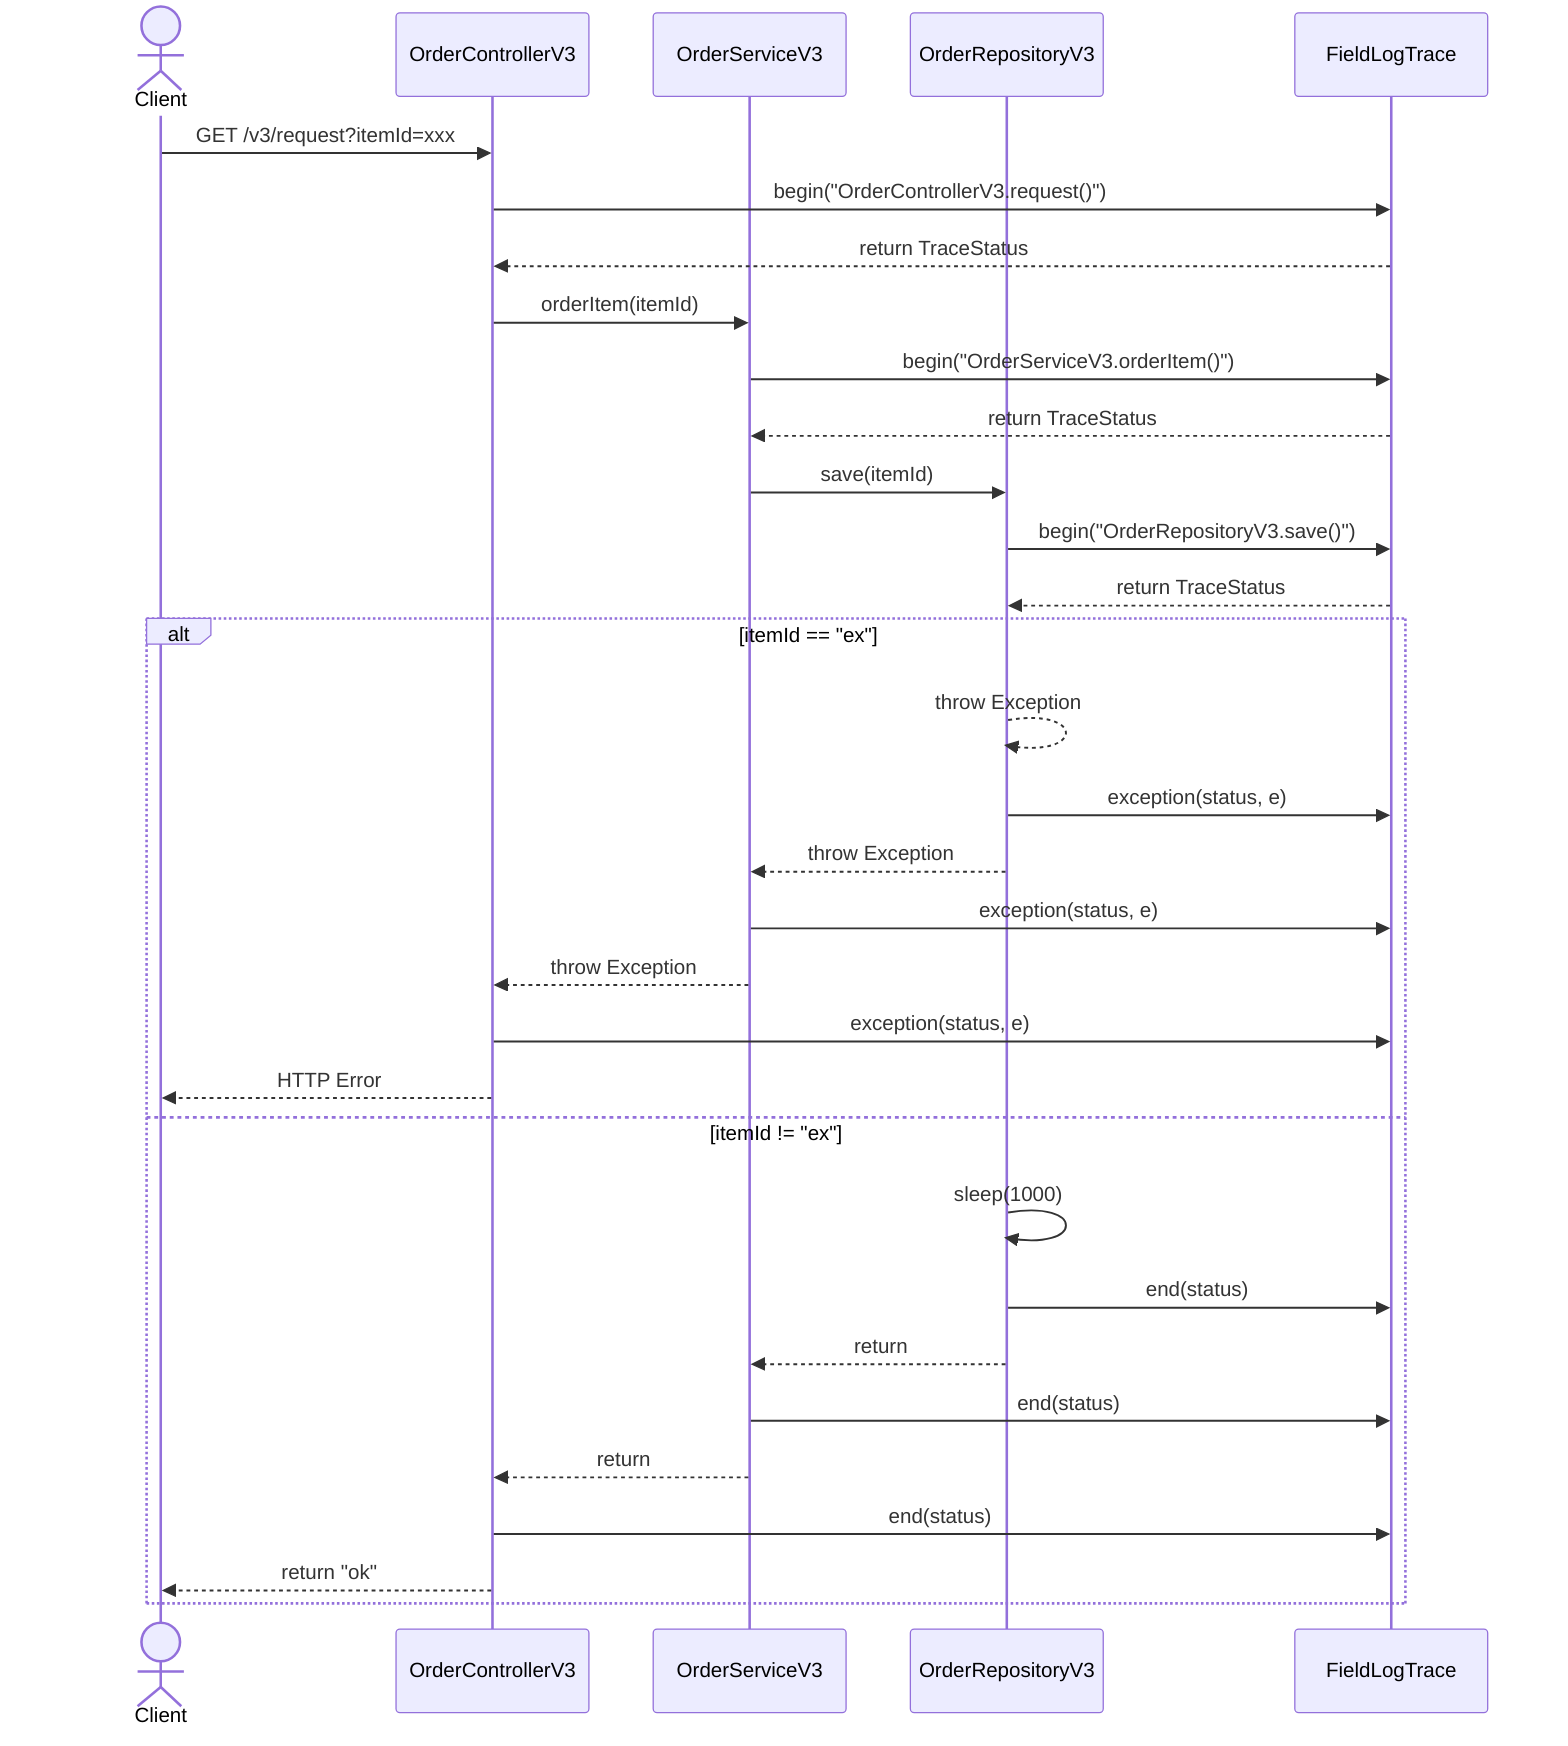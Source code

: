 sequenceDiagram
    actor Client
    participant Controller as OrderControllerV3
    participant Service as OrderServiceV3
    participant Repository as OrderRepositoryV3
    participant LogTrace as FieldLogTrace
    
    Client->>Controller: GET /v3/request?itemId=xxx
    
    Controller->>LogTrace: begin("OrderControllerV3.request()")
    LogTrace-->>Controller: return TraceStatus
    
    Controller->>Service: orderItem(itemId)
    
    Service->>LogTrace: begin("OrderServiceV3.orderItem()")
    LogTrace-->>Service: return TraceStatus
    
    Service->>Repository: save(itemId)
    
    Repository->>LogTrace: begin("OrderRepositoryV3.save()")
    LogTrace-->>Repository: return TraceStatus
    
    alt itemId == "ex"
        Repository-->>Repository: throw Exception
        Repository->>LogTrace: exception(status, e)
        Repository-->>Service: throw Exception
        Service->>LogTrace: exception(status, e)
        Service-->>Controller: throw Exception
        Controller->>LogTrace: exception(status, e)
        Controller-->>Client: HTTP Error
    else itemId != "ex"
        Repository->>Repository: sleep(1000)
        Repository->>LogTrace: end(status)
        Repository-->>Service: return
        Service->>LogTrace: end(status)
        Service-->>Controller: return
        Controller->>LogTrace: end(status)
        Controller-->>Client: return "ok"
    end